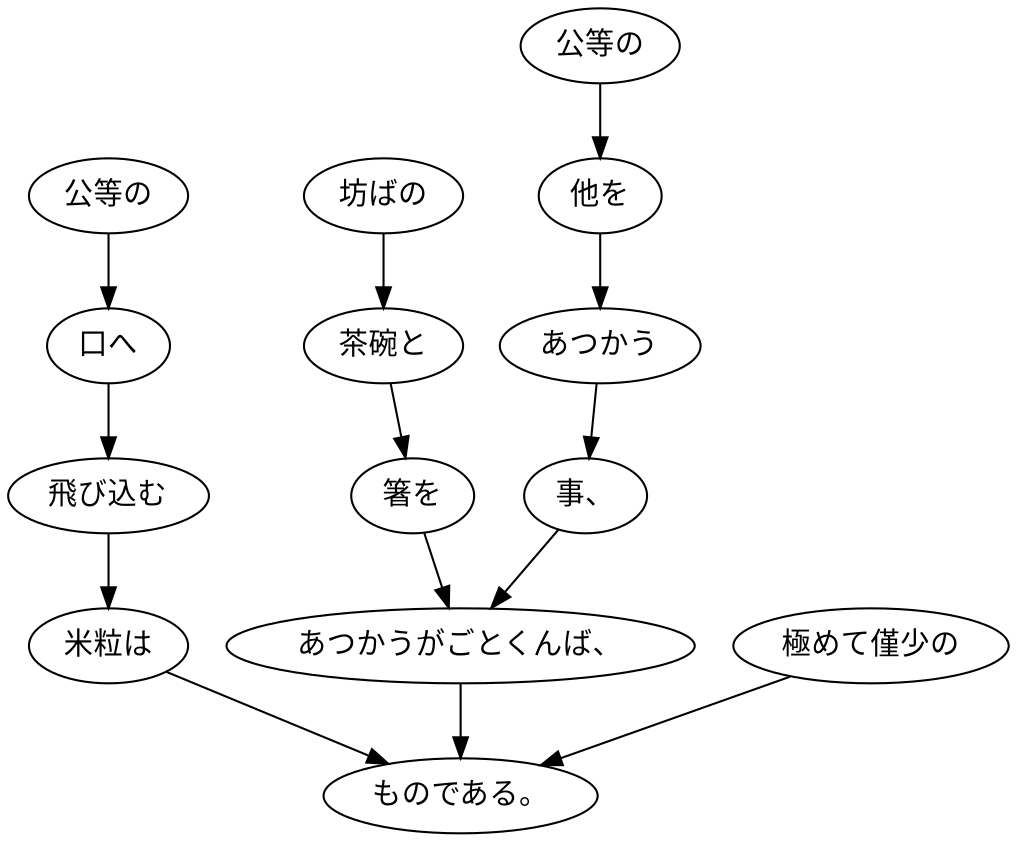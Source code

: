 digraph graph6632 {
	node0 [label="公等の"];
	node1 [label="他を"];
	node2 [label="あつかう"];
	node3 [label="事、"];
	node4 [label="坊ばの"];
	node5 [label="茶碗と"];
	node6 [label="箸を"];
	node7 [label="あつかうがごとくんば、"];
	node8 [label="公等の"];
	node9 [label="口へ"];
	node10 [label="飛び込む"];
	node11 [label="米粒は"];
	node12 [label="極めて僅少の"];
	node13 [label="ものである。"];
	node0 -> node1;
	node1 -> node2;
	node2 -> node3;
	node3 -> node7;
	node4 -> node5;
	node5 -> node6;
	node6 -> node7;
	node7 -> node13;
	node8 -> node9;
	node9 -> node10;
	node10 -> node11;
	node11 -> node13;
	node12 -> node13;
}
